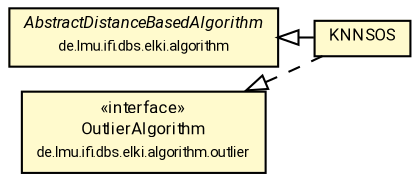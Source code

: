 #!/usr/local/bin/dot
#
# Class diagram 
# Generated by UMLGraph version R5_7_2-60-g0e99a6 (http://www.spinellis.gr/umlgraph/)
#

digraph G {
	graph [fontnames="svg"]
	edge [fontname="Roboto",fontsize=7,labelfontname="Roboto",labelfontsize=7,color="black"];
	node [fontname="Roboto",fontcolor="black",fontsize=8,shape=plaintext,margin=0,width=0,height=0];
	nodesep=0.15;
	ranksep=0.25;
	rankdir=LR;
	// de.lmu.ifi.dbs.elki.algorithm.AbstractDistanceBasedAlgorithm<O, R extends de.lmu.ifi.dbs.elki.result.Result>
	c5921787 [label=<<table title="de.lmu.ifi.dbs.elki.algorithm.AbstractDistanceBasedAlgorithm" border="0" cellborder="1" cellspacing="0" cellpadding="2" bgcolor="LemonChiffon" href="../../AbstractDistanceBasedAlgorithm.html" target="_parent">
		<tr><td><table border="0" cellspacing="0" cellpadding="1">
		<tr><td align="center" balign="center"> <font face="Roboto"><i>AbstractDistanceBasedAlgorithm</i></font> </td></tr>
		<tr><td align="center" balign="center"> <font face="Roboto" point-size="7.0">de.lmu.ifi.dbs.elki.algorithm</font> </td></tr>
		</table></td></tr>
		</table>>, URL="../../AbstractDistanceBasedAlgorithm.html"];
	// de.lmu.ifi.dbs.elki.algorithm.outlier.OutlierAlgorithm
	c5923669 [label=<<table title="de.lmu.ifi.dbs.elki.algorithm.outlier.OutlierAlgorithm" border="0" cellborder="1" cellspacing="0" cellpadding="2" bgcolor="LemonChiffon" href="../OutlierAlgorithm.html" target="_parent">
		<tr><td><table border="0" cellspacing="0" cellpadding="1">
		<tr><td align="center" balign="center"> &#171;interface&#187; </td></tr>
		<tr><td align="center" balign="center"> <font face="Roboto">OutlierAlgorithm</font> </td></tr>
		<tr><td align="center" balign="center"> <font face="Roboto" point-size="7.0">de.lmu.ifi.dbs.elki.algorithm.outlier</font> </td></tr>
		</table></td></tr>
		</table>>, URL="../OutlierAlgorithm.html"];
	// de.lmu.ifi.dbs.elki.algorithm.outlier.distance.KNNSOS<O>
	c5923707 [label=<<table title="de.lmu.ifi.dbs.elki.algorithm.outlier.distance.KNNSOS" border="0" cellborder="1" cellspacing="0" cellpadding="2" bgcolor="lemonChiffon" href="KNNSOS.html" target="_parent">
		<tr><td><table border="0" cellspacing="0" cellpadding="1">
		<tr><td align="center" balign="center"> <font face="Roboto">KNNSOS</font> </td></tr>
		</table></td></tr>
		</table>>, URL="KNNSOS.html"];
	// de.lmu.ifi.dbs.elki.algorithm.outlier.distance.KNNSOS<O> extends de.lmu.ifi.dbs.elki.algorithm.AbstractDistanceBasedAlgorithm<O, R extends de.lmu.ifi.dbs.elki.result.Result>
	c5921787 -> c5923707 [arrowtail=empty,dir=back,weight=10];
	// de.lmu.ifi.dbs.elki.algorithm.outlier.distance.KNNSOS<O> implements de.lmu.ifi.dbs.elki.algorithm.outlier.OutlierAlgorithm
	c5923669 -> c5923707 [arrowtail=empty,style=dashed,dir=back,weight=9];
}

